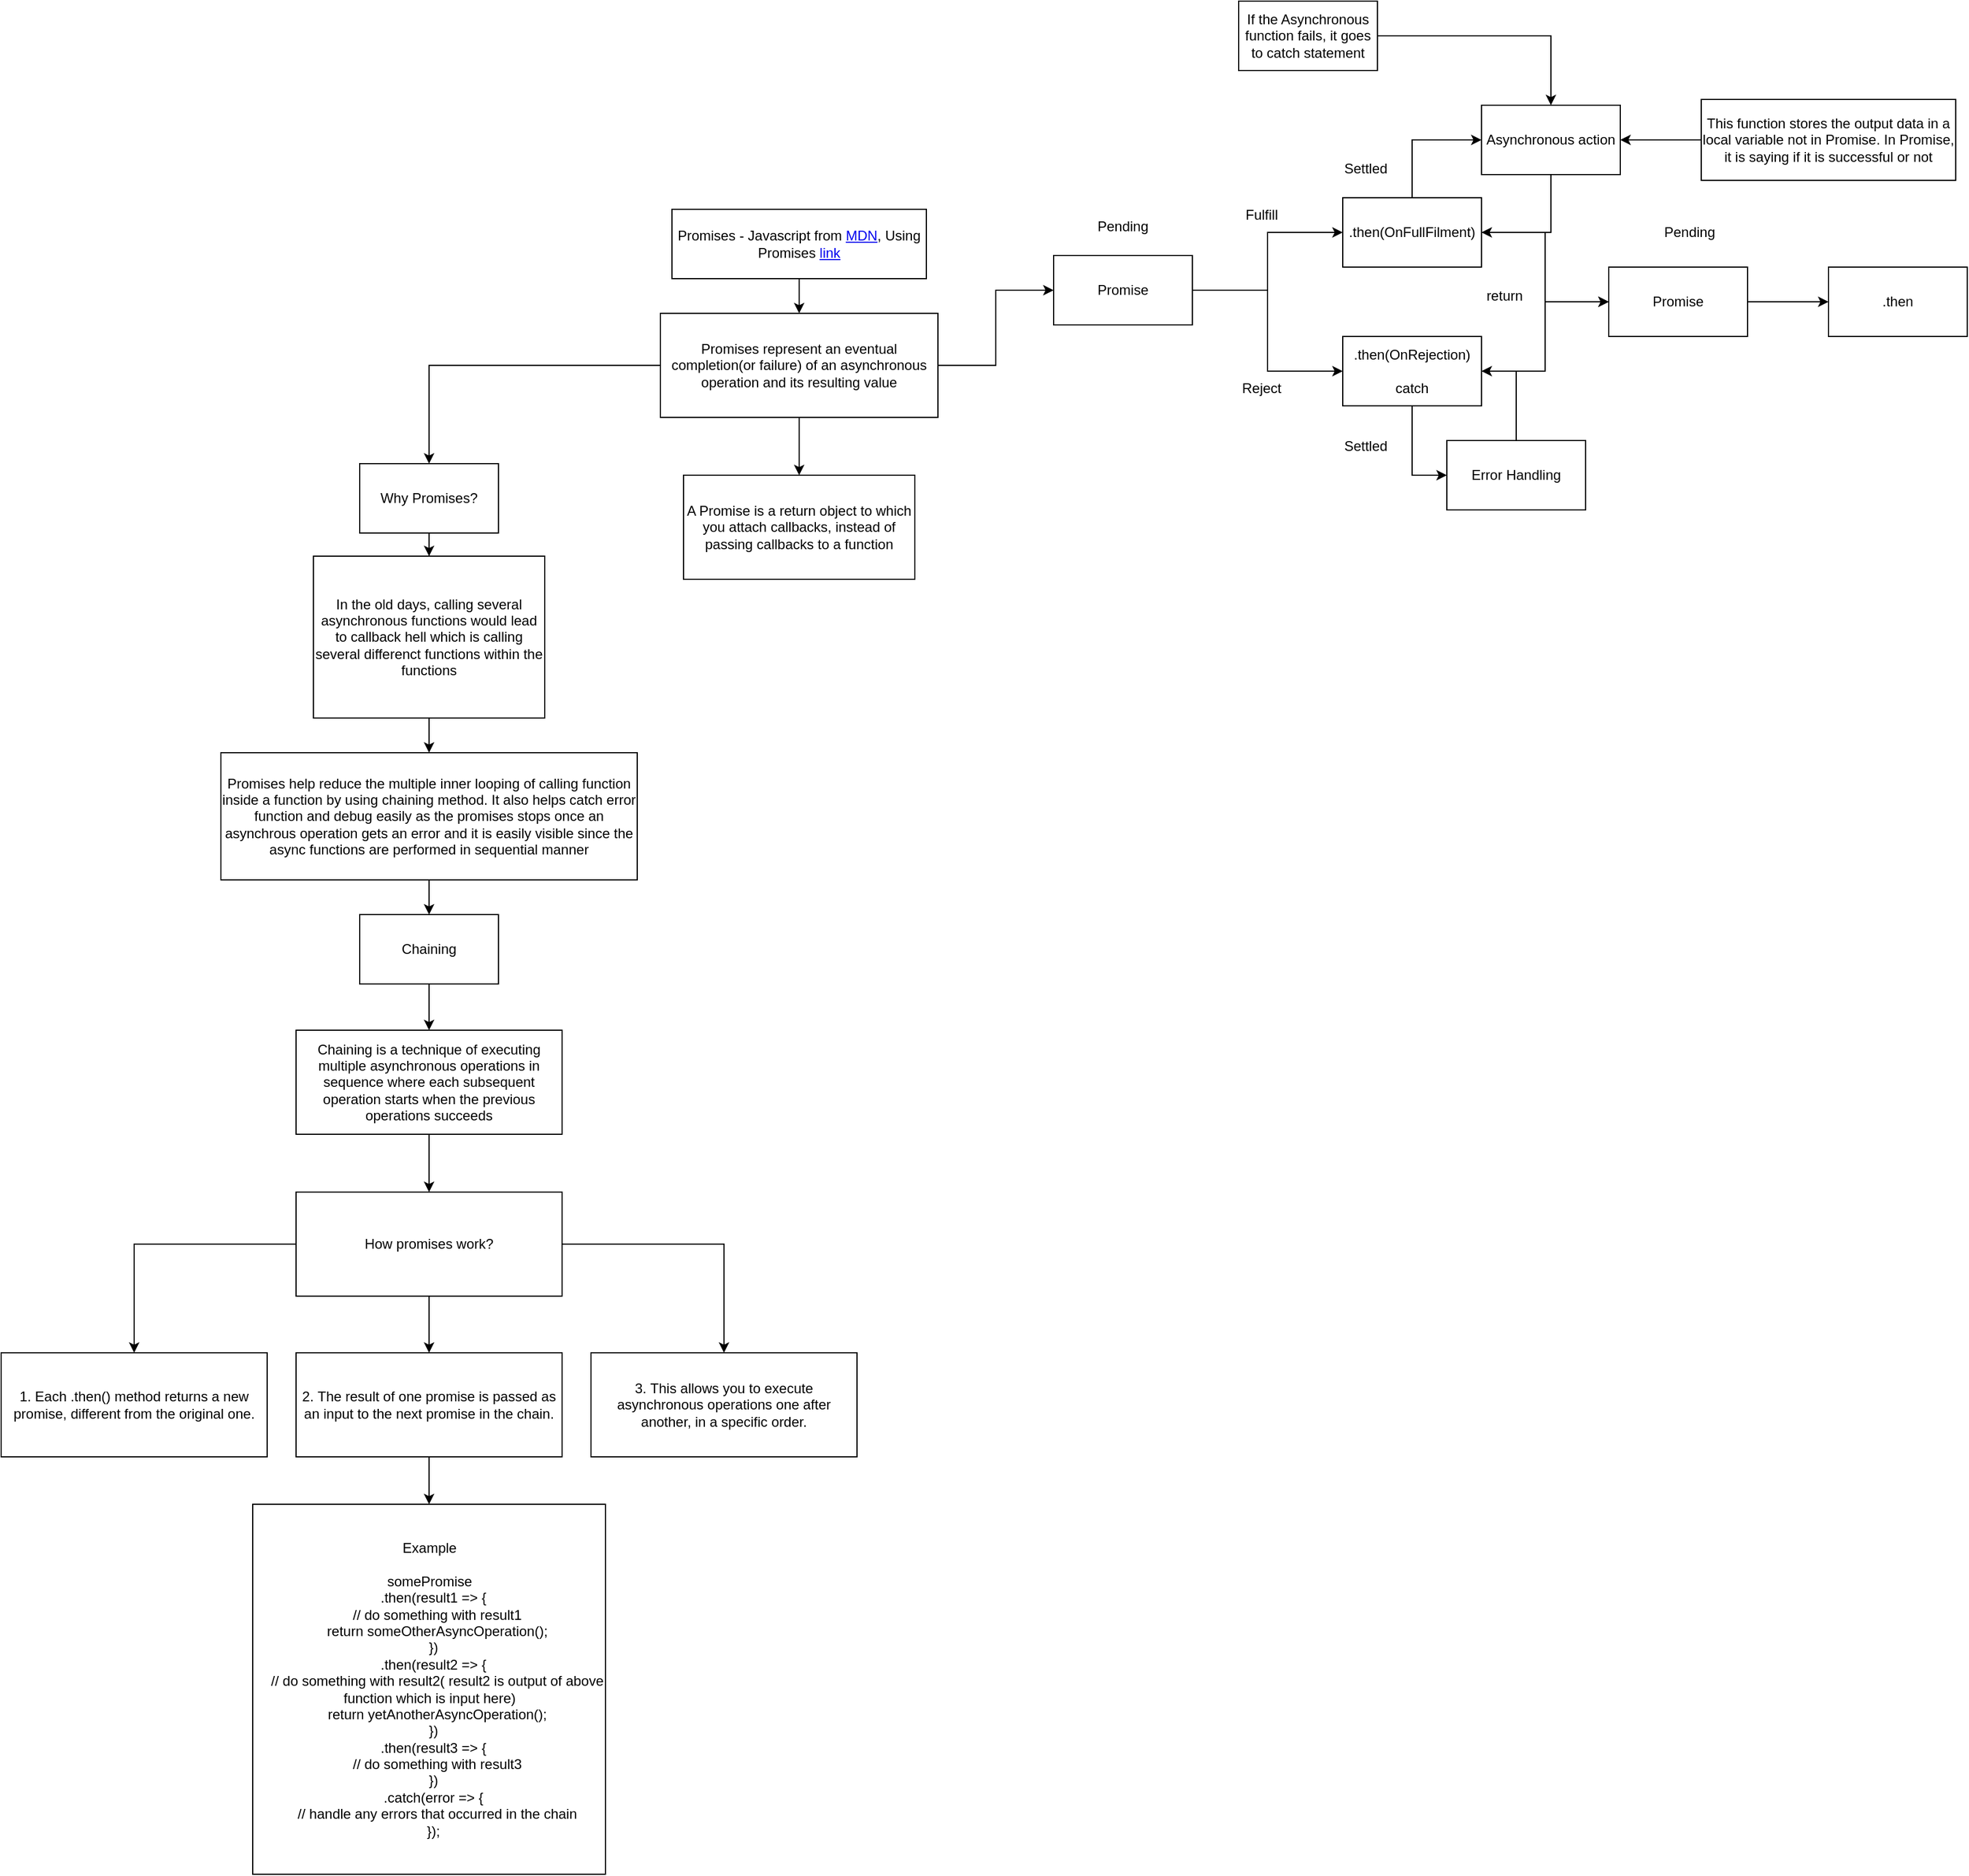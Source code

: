<mxfile version="24.7.2" type="github">
  <diagram name="Page-1" id="ZCtTJZgCB-62pgYaLrDs">
    <mxGraphModel dx="1976" dy="1730" grid="1" gridSize="10" guides="1" tooltips="1" connect="1" arrows="1" fold="1" page="1" pageScale="1" pageWidth="827" pageHeight="1169" math="0" shadow="0">
      <root>
        <mxCell id="0" />
        <mxCell id="1" parent="0" />
        <mxCell id="sI7mcvTQRgKkUIXhdQUk-55" style="edgeStyle=orthogonalEdgeStyle;rounded=0;orthogonalLoop=1;jettySize=auto;html=1;" edge="1" parent="1" source="sI7mcvTQRgKkUIXhdQUk-1" target="sI7mcvTQRgKkUIXhdQUk-2">
          <mxGeometry relative="1" as="geometry" />
        </mxCell>
        <mxCell id="sI7mcvTQRgKkUIXhdQUk-1" value="Promises - Javascript from &lt;a href=&quot;https://developer.mozilla.org/en-US/docs/Web/JavaScript/Reference/Global_Objects/Promise&quot;&gt;MDN&lt;/a&gt;, Using Promises &lt;a href=&quot;https://developer.mozilla.org/en-US/docs/Web/JavaScript/Guide/Using_promises&quot;&gt;link&lt;/a&gt;" style="rounded=0;whiteSpace=wrap;html=1;" vertex="1" parent="1">
          <mxGeometry x="130" y="90" width="220" height="60" as="geometry" />
        </mxCell>
        <mxCell id="sI7mcvTQRgKkUIXhdQUk-32" style="edgeStyle=orthogonalEdgeStyle;rounded=0;orthogonalLoop=1;jettySize=auto;html=1;entryX=0;entryY=0.5;entryDx=0;entryDy=0;" edge="1" parent="1" source="sI7mcvTQRgKkUIXhdQUk-2" target="sI7mcvTQRgKkUIXhdQUk-3">
          <mxGeometry relative="1" as="geometry" />
        </mxCell>
        <mxCell id="sI7mcvTQRgKkUIXhdQUk-34" style="edgeStyle=orthogonalEdgeStyle;rounded=0;orthogonalLoop=1;jettySize=auto;html=1;" edge="1" parent="1" source="sI7mcvTQRgKkUIXhdQUk-2" target="sI7mcvTQRgKkUIXhdQUk-33">
          <mxGeometry relative="1" as="geometry" />
        </mxCell>
        <mxCell id="sI7mcvTQRgKkUIXhdQUk-36" style="edgeStyle=orthogonalEdgeStyle;rounded=0;orthogonalLoop=1;jettySize=auto;html=1;entryX=0.5;entryY=0;entryDx=0;entryDy=0;" edge="1" parent="1" source="sI7mcvTQRgKkUIXhdQUk-2" target="sI7mcvTQRgKkUIXhdQUk-35">
          <mxGeometry relative="1" as="geometry" />
        </mxCell>
        <mxCell id="sI7mcvTQRgKkUIXhdQUk-2" value="Promises represent an eventual completion(or failure) of an asynchronous operation and its resulting value" style="rounded=0;whiteSpace=wrap;html=1;" vertex="1" parent="1">
          <mxGeometry x="120" y="180" width="240" height="90" as="geometry" />
        </mxCell>
        <mxCell id="sI7mcvTQRgKkUIXhdQUk-10" style="edgeStyle=orthogonalEdgeStyle;rounded=0;orthogonalLoop=1;jettySize=auto;html=1;entryX=0;entryY=0.5;entryDx=0;entryDy=0;" edge="1" parent="1" source="sI7mcvTQRgKkUIXhdQUk-3" target="sI7mcvTQRgKkUIXhdQUk-5">
          <mxGeometry relative="1" as="geometry" />
        </mxCell>
        <mxCell id="sI7mcvTQRgKkUIXhdQUk-11" style="edgeStyle=orthogonalEdgeStyle;rounded=0;orthogonalLoop=1;jettySize=auto;html=1;entryX=0;entryY=0.5;entryDx=0;entryDy=0;" edge="1" parent="1" source="sI7mcvTQRgKkUIXhdQUk-3" target="sI7mcvTQRgKkUIXhdQUk-4">
          <mxGeometry relative="1" as="geometry" />
        </mxCell>
        <mxCell id="sI7mcvTQRgKkUIXhdQUk-3" value="Promise" style="rounded=0;whiteSpace=wrap;html=1;" vertex="1" parent="1">
          <mxGeometry x="460" y="130" width="120" height="60" as="geometry" />
        </mxCell>
        <mxCell id="sI7mcvTQRgKkUIXhdQUk-12" style="edgeStyle=orthogonalEdgeStyle;rounded=0;orthogonalLoop=1;jettySize=auto;html=1;entryX=0;entryY=0.5;entryDx=0;entryDy=0;" edge="1" parent="1" source="sI7mcvTQRgKkUIXhdQUk-4" target="sI7mcvTQRgKkUIXhdQUk-6">
          <mxGeometry relative="1" as="geometry" />
        </mxCell>
        <mxCell id="sI7mcvTQRgKkUIXhdQUk-14" style="edgeStyle=orthogonalEdgeStyle;rounded=0;orthogonalLoop=1;jettySize=auto;html=1;" edge="1" parent="1" source="sI7mcvTQRgKkUIXhdQUk-4" target="sI7mcvTQRgKkUIXhdQUk-8">
          <mxGeometry relative="1" as="geometry" />
        </mxCell>
        <mxCell id="sI7mcvTQRgKkUIXhdQUk-4" value=".then(OnFullFilment)" style="rounded=0;whiteSpace=wrap;html=1;" vertex="1" parent="1">
          <mxGeometry x="710" y="80" width="120" height="60" as="geometry" />
        </mxCell>
        <mxCell id="sI7mcvTQRgKkUIXhdQUk-15" style="edgeStyle=orthogonalEdgeStyle;rounded=0;orthogonalLoop=1;jettySize=auto;html=1;entryX=0;entryY=0.5;entryDx=0;entryDy=0;" edge="1" parent="1" source="sI7mcvTQRgKkUIXhdQUk-5" target="sI7mcvTQRgKkUIXhdQUk-7">
          <mxGeometry relative="1" as="geometry" />
        </mxCell>
        <mxCell id="sI7mcvTQRgKkUIXhdQUk-18" style="edgeStyle=orthogonalEdgeStyle;rounded=0;orthogonalLoop=1;jettySize=auto;html=1;entryX=0;entryY=0.5;entryDx=0;entryDy=0;" edge="1" parent="1" source="sI7mcvTQRgKkUIXhdQUk-5" target="sI7mcvTQRgKkUIXhdQUk-8">
          <mxGeometry relative="1" as="geometry" />
        </mxCell>
        <mxCell id="sI7mcvTQRgKkUIXhdQUk-5" value=".then(OnRejection)&lt;br&gt;&lt;br&gt;catch" style="rounded=0;whiteSpace=wrap;html=1;" vertex="1" parent="1">
          <mxGeometry x="710" y="200" width="120" height="60" as="geometry" />
        </mxCell>
        <mxCell id="sI7mcvTQRgKkUIXhdQUk-13" style="edgeStyle=orthogonalEdgeStyle;rounded=0;orthogonalLoop=1;jettySize=auto;html=1;entryX=1;entryY=0.5;entryDx=0;entryDy=0;" edge="1" parent="1" source="sI7mcvTQRgKkUIXhdQUk-6" target="sI7mcvTQRgKkUIXhdQUk-4">
          <mxGeometry relative="1" as="geometry" />
        </mxCell>
        <mxCell id="sI7mcvTQRgKkUIXhdQUk-6" value="Asynchronous action" style="rounded=0;whiteSpace=wrap;html=1;" vertex="1" parent="1">
          <mxGeometry x="830" width="120" height="60" as="geometry" />
        </mxCell>
        <mxCell id="sI7mcvTQRgKkUIXhdQUk-16" style="edgeStyle=orthogonalEdgeStyle;rounded=0;orthogonalLoop=1;jettySize=auto;html=1;entryX=1;entryY=0.5;entryDx=0;entryDy=0;" edge="1" parent="1" source="sI7mcvTQRgKkUIXhdQUk-7" target="sI7mcvTQRgKkUIXhdQUk-5">
          <mxGeometry relative="1" as="geometry" />
        </mxCell>
        <mxCell id="sI7mcvTQRgKkUIXhdQUk-7" value="Error Handling" style="rounded=0;whiteSpace=wrap;html=1;" vertex="1" parent="1">
          <mxGeometry x="800" y="290" width="120" height="60" as="geometry" />
        </mxCell>
        <mxCell id="sI7mcvTQRgKkUIXhdQUk-19" style="edgeStyle=orthogonalEdgeStyle;rounded=0;orthogonalLoop=1;jettySize=auto;html=1;entryX=0;entryY=0.5;entryDx=0;entryDy=0;" edge="1" parent="1" source="sI7mcvTQRgKkUIXhdQUk-8" target="sI7mcvTQRgKkUIXhdQUk-9">
          <mxGeometry relative="1" as="geometry" />
        </mxCell>
        <mxCell id="sI7mcvTQRgKkUIXhdQUk-8" value="Promise" style="rounded=0;whiteSpace=wrap;html=1;" vertex="1" parent="1">
          <mxGeometry x="940" y="140" width="120" height="60" as="geometry" />
        </mxCell>
        <mxCell id="sI7mcvTQRgKkUIXhdQUk-9" value=".then" style="rounded=0;whiteSpace=wrap;html=1;" vertex="1" parent="1">
          <mxGeometry x="1130" y="140" width="120" height="60" as="geometry" />
        </mxCell>
        <mxCell id="sI7mcvTQRgKkUIXhdQUk-20" value="Fulfill" style="text;html=1;align=center;verticalAlign=middle;whiteSpace=wrap;rounded=0;" vertex="1" parent="1">
          <mxGeometry x="610" y="80" width="60" height="30" as="geometry" />
        </mxCell>
        <mxCell id="sI7mcvTQRgKkUIXhdQUk-21" value="Reject" style="text;html=1;align=center;verticalAlign=middle;whiteSpace=wrap;rounded=0;" vertex="1" parent="1">
          <mxGeometry x="610" y="230" width="60" height="30" as="geometry" />
        </mxCell>
        <mxCell id="sI7mcvTQRgKkUIXhdQUk-22" value="Pending" style="text;html=1;align=center;verticalAlign=middle;whiteSpace=wrap;rounded=0;" vertex="1" parent="1">
          <mxGeometry x="490" y="90" width="60" height="30" as="geometry" />
        </mxCell>
        <mxCell id="sI7mcvTQRgKkUIXhdQUk-23" value="Settled" style="text;html=1;align=center;verticalAlign=middle;whiteSpace=wrap;rounded=0;" vertex="1" parent="1">
          <mxGeometry x="700" y="40" width="60" height="30" as="geometry" />
        </mxCell>
        <mxCell id="sI7mcvTQRgKkUIXhdQUk-24" value="Settled" style="text;html=1;align=center;verticalAlign=middle;whiteSpace=wrap;rounded=0;" vertex="1" parent="1">
          <mxGeometry x="700" y="280" width="60" height="30" as="geometry" />
        </mxCell>
        <mxCell id="sI7mcvTQRgKkUIXhdQUk-25" value="return" style="text;html=1;align=center;verticalAlign=middle;whiteSpace=wrap;rounded=0;" vertex="1" parent="1">
          <mxGeometry x="820" y="150" width="60" height="30" as="geometry" />
        </mxCell>
        <mxCell id="sI7mcvTQRgKkUIXhdQUk-26" value="Pending" style="text;html=1;align=center;verticalAlign=middle;whiteSpace=wrap;rounded=0;" vertex="1" parent="1">
          <mxGeometry x="980" y="95" width="60" height="30" as="geometry" />
        </mxCell>
        <mxCell id="sI7mcvTQRgKkUIXhdQUk-29" style="edgeStyle=orthogonalEdgeStyle;rounded=0;orthogonalLoop=1;jettySize=auto;html=1;entryX=1;entryY=0.5;entryDx=0;entryDy=0;" edge="1" parent="1" source="sI7mcvTQRgKkUIXhdQUk-27" target="sI7mcvTQRgKkUIXhdQUk-6">
          <mxGeometry relative="1" as="geometry" />
        </mxCell>
        <mxCell id="sI7mcvTQRgKkUIXhdQUk-27" value="This function stores the output data in a local variable not in Promise. In Promise, it is saying if it is successful or not" style="rounded=0;whiteSpace=wrap;html=1;" vertex="1" parent="1">
          <mxGeometry x="1020" y="-5" width="220" height="70" as="geometry" />
        </mxCell>
        <mxCell id="sI7mcvTQRgKkUIXhdQUk-31" style="edgeStyle=orthogonalEdgeStyle;rounded=0;orthogonalLoop=1;jettySize=auto;html=1;" edge="1" parent="1" source="sI7mcvTQRgKkUIXhdQUk-30" target="sI7mcvTQRgKkUIXhdQUk-6">
          <mxGeometry relative="1" as="geometry" />
        </mxCell>
        <mxCell id="sI7mcvTQRgKkUIXhdQUk-30" value="If the Asynchronous function fails, it goes to catch statement" style="rounded=0;whiteSpace=wrap;html=1;" vertex="1" parent="1">
          <mxGeometry x="620" y="-90" width="120" height="60" as="geometry" />
        </mxCell>
        <mxCell id="sI7mcvTQRgKkUIXhdQUk-33" value="A Promise is a return object to which you attach callbacks, instead of passing callbacks to a function" style="rounded=0;whiteSpace=wrap;html=1;" vertex="1" parent="1">
          <mxGeometry x="140" y="320" width="200" height="90" as="geometry" />
        </mxCell>
        <mxCell id="sI7mcvTQRgKkUIXhdQUk-38" style="edgeStyle=orthogonalEdgeStyle;rounded=0;orthogonalLoop=1;jettySize=auto;html=1;" edge="1" parent="1" source="sI7mcvTQRgKkUIXhdQUk-35" target="sI7mcvTQRgKkUIXhdQUk-37">
          <mxGeometry relative="1" as="geometry" />
        </mxCell>
        <mxCell id="sI7mcvTQRgKkUIXhdQUk-35" value="Why Promises?" style="rounded=0;whiteSpace=wrap;html=1;" vertex="1" parent="1">
          <mxGeometry x="-140" y="310" width="120" height="60" as="geometry" />
        </mxCell>
        <mxCell id="sI7mcvTQRgKkUIXhdQUk-51" style="edgeStyle=orthogonalEdgeStyle;rounded=0;orthogonalLoop=1;jettySize=auto;html=1;" edge="1" parent="1" source="sI7mcvTQRgKkUIXhdQUk-37" target="sI7mcvTQRgKkUIXhdQUk-39">
          <mxGeometry relative="1" as="geometry" />
        </mxCell>
        <mxCell id="sI7mcvTQRgKkUIXhdQUk-37" value="In the old days, calling several asynchronous functions would lead to callback hell which is calling several differenct functions within the functions" style="rounded=0;whiteSpace=wrap;html=1;" vertex="1" parent="1">
          <mxGeometry x="-180" y="390" width="200" height="140" as="geometry" />
        </mxCell>
        <mxCell id="sI7mcvTQRgKkUIXhdQUk-52" style="edgeStyle=orthogonalEdgeStyle;rounded=0;orthogonalLoop=1;jettySize=auto;html=1;" edge="1" parent="1" source="sI7mcvTQRgKkUIXhdQUk-39" target="sI7mcvTQRgKkUIXhdQUk-40">
          <mxGeometry relative="1" as="geometry" />
        </mxCell>
        <mxCell id="sI7mcvTQRgKkUIXhdQUk-39" value="Promises help reduce the multiple inner looping of calling function inside a function by using chaining method. It also helps catch error function and debug easily as the promises stops once an asynchrous operation gets an error and it is easily visible since the async functions are performed in sequential manner" style="rounded=0;whiteSpace=wrap;html=1;" vertex="1" parent="1">
          <mxGeometry x="-260" y="560" width="360" height="110" as="geometry" />
        </mxCell>
        <mxCell id="sI7mcvTQRgKkUIXhdQUk-53" style="edgeStyle=orthogonalEdgeStyle;rounded=0;orthogonalLoop=1;jettySize=auto;html=1;entryX=0.5;entryY=0;entryDx=0;entryDy=0;" edge="1" parent="1" source="sI7mcvTQRgKkUIXhdQUk-40" target="sI7mcvTQRgKkUIXhdQUk-41">
          <mxGeometry relative="1" as="geometry" />
        </mxCell>
        <mxCell id="sI7mcvTQRgKkUIXhdQUk-40" value="Chaining" style="rounded=0;whiteSpace=wrap;html=1;" vertex="1" parent="1">
          <mxGeometry x="-140" y="700" width="120" height="60" as="geometry" />
        </mxCell>
        <mxCell id="sI7mcvTQRgKkUIXhdQUk-54" style="edgeStyle=orthogonalEdgeStyle;rounded=0;orthogonalLoop=1;jettySize=auto;html=1;entryX=0.5;entryY=0;entryDx=0;entryDy=0;" edge="1" parent="1" source="sI7mcvTQRgKkUIXhdQUk-41" target="sI7mcvTQRgKkUIXhdQUk-42">
          <mxGeometry relative="1" as="geometry" />
        </mxCell>
        <mxCell id="sI7mcvTQRgKkUIXhdQUk-41" value="Chaining is a technique of executing multiple asynchronous operations in sequence where each subsequent operation starts when the previous operations succeeds" style="rounded=0;whiteSpace=wrap;html=1;" vertex="1" parent="1">
          <mxGeometry x="-195" y="800" width="230" height="90" as="geometry" />
        </mxCell>
        <mxCell id="sI7mcvTQRgKkUIXhdQUk-46" style="edgeStyle=orthogonalEdgeStyle;rounded=0;orthogonalLoop=1;jettySize=auto;html=1;entryX=0.5;entryY=0;entryDx=0;entryDy=0;" edge="1" parent="1" source="sI7mcvTQRgKkUIXhdQUk-42" target="sI7mcvTQRgKkUIXhdQUk-43">
          <mxGeometry relative="1" as="geometry" />
        </mxCell>
        <mxCell id="sI7mcvTQRgKkUIXhdQUk-47" style="edgeStyle=orthogonalEdgeStyle;rounded=0;orthogonalLoop=1;jettySize=auto;html=1;" edge="1" parent="1" source="sI7mcvTQRgKkUIXhdQUk-42" target="sI7mcvTQRgKkUIXhdQUk-44">
          <mxGeometry relative="1" as="geometry" />
        </mxCell>
        <mxCell id="sI7mcvTQRgKkUIXhdQUk-48" style="edgeStyle=orthogonalEdgeStyle;rounded=0;orthogonalLoop=1;jettySize=auto;html=1;" edge="1" parent="1" source="sI7mcvTQRgKkUIXhdQUk-42" target="sI7mcvTQRgKkUIXhdQUk-45">
          <mxGeometry relative="1" as="geometry" />
        </mxCell>
        <mxCell id="sI7mcvTQRgKkUIXhdQUk-42" value="How promises work?" style="rounded=0;whiteSpace=wrap;html=1;" vertex="1" parent="1">
          <mxGeometry x="-195" y="940" width="230" height="90" as="geometry" />
        </mxCell>
        <mxCell id="sI7mcvTQRgKkUIXhdQUk-43" value="1.&amp;nbsp;Each .then() method returns a new promise, different from the original one." style="rounded=0;whiteSpace=wrap;html=1;" vertex="1" parent="1">
          <mxGeometry x="-450" y="1079" width="230" height="90" as="geometry" />
        </mxCell>
        <mxCell id="sI7mcvTQRgKkUIXhdQUk-50" style="edgeStyle=orthogonalEdgeStyle;rounded=0;orthogonalLoop=1;jettySize=auto;html=1;" edge="1" parent="1" source="sI7mcvTQRgKkUIXhdQUk-44" target="sI7mcvTQRgKkUIXhdQUk-49">
          <mxGeometry relative="1" as="geometry" />
        </mxCell>
        <mxCell id="sI7mcvTQRgKkUIXhdQUk-44" value="2.&amp;nbsp;The result of one promise is passed as an input to the next promise in the chain." style="rounded=0;whiteSpace=wrap;html=1;" vertex="1" parent="1">
          <mxGeometry x="-195" y="1079" width="230" height="90" as="geometry" />
        </mxCell>
        <mxCell id="sI7mcvTQRgKkUIXhdQUk-45" value="3.&amp;nbsp;This allows you to execute asynchronous operations one after another, in a specific order." style="rounded=0;whiteSpace=wrap;html=1;" vertex="1" parent="1">
          <mxGeometry x="60" y="1079" width="230" height="90" as="geometry" />
        </mxCell>
        <mxCell id="sI7mcvTQRgKkUIXhdQUk-49" value="&lt;div&gt;Example&lt;br&gt;&lt;br&gt;somePromise&lt;/div&gt;&lt;div&gt;&amp;nbsp; .then(result1 =&amp;gt; {&lt;/div&gt;&lt;div&gt;&amp;nbsp; &amp;nbsp; // do something with result1&lt;/div&gt;&lt;div&gt;&amp;nbsp; &amp;nbsp; return someOtherAsyncOperation();&lt;/div&gt;&lt;div&gt;&amp;nbsp; })&lt;/div&gt;&lt;div&gt;&amp;nbsp; .then(result2 =&amp;gt; {&lt;/div&gt;&lt;div&gt;&amp;nbsp; &amp;nbsp; // do something with result2( result2 is output of above function which is input here)&lt;/div&gt;&lt;div&gt;&amp;nbsp; &amp;nbsp; return yetAnotherAsyncOperation();&lt;/div&gt;&lt;div&gt;&amp;nbsp; })&lt;/div&gt;&lt;div&gt;&amp;nbsp; .then(result3 =&amp;gt; {&lt;/div&gt;&lt;div&gt;&amp;nbsp; &amp;nbsp; // do something with result3&lt;/div&gt;&lt;div&gt;&amp;nbsp; })&lt;/div&gt;&lt;div&gt;&amp;nbsp; .catch(error =&amp;gt; {&lt;/div&gt;&lt;div&gt;&amp;nbsp; &amp;nbsp; // handle any errors that occurred in the chain&lt;/div&gt;&lt;div&gt;&amp;nbsp; });&lt;/div&gt;" style="rounded=0;whiteSpace=wrap;html=1;" vertex="1" parent="1">
          <mxGeometry x="-232.5" y="1210" width="305" height="320" as="geometry" />
        </mxCell>
      </root>
    </mxGraphModel>
  </diagram>
</mxfile>
